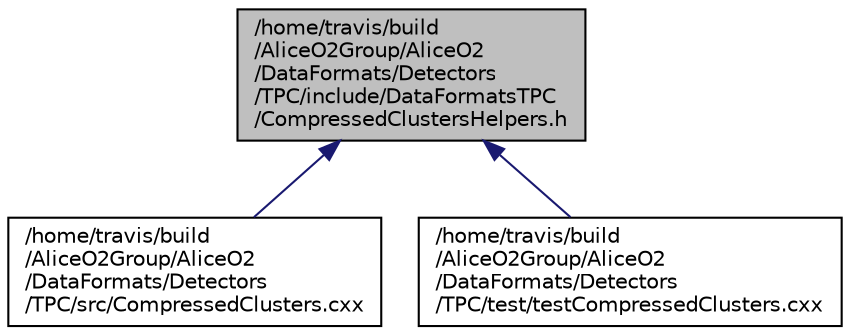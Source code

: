 digraph "/home/travis/build/AliceO2Group/AliceO2/DataFormats/Detectors/TPC/include/DataFormatsTPC/CompressedClustersHelpers.h"
{
 // INTERACTIVE_SVG=YES
  bgcolor="transparent";
  edge [fontname="Helvetica",fontsize="10",labelfontname="Helvetica",labelfontsize="10"];
  node [fontname="Helvetica",fontsize="10",shape=record];
  Node9 [label="/home/travis/build\l/AliceO2Group/AliceO2\l/DataFormats/Detectors\l/TPC/include/DataFormatsTPC\l/CompressedClustersHelpers.h",height=0.2,width=0.4,color="black", fillcolor="grey75", style="filled", fontcolor="black"];
  Node9 -> Node10 [dir="back",color="midnightblue",fontsize="10",style="solid",fontname="Helvetica"];
  Node10 [label="/home/travis/build\l/AliceO2Group/AliceO2\l/DataFormats/Detectors\l/TPC/src/CompressedClusters.cxx",height=0.2,width=0.4,color="black",URL="$d3/dc9/CompressedClusters_8cxx.html",tooltip="Container to store compressed TPC cluster data. "];
  Node9 -> Node11 [dir="back",color="midnightblue",fontsize="10",style="solid",fontname="Helvetica"];
  Node11 [label="/home/travis/build\l/AliceO2Group/AliceO2\l/DataFormats/Detectors\l/TPC/test/testCompressedClusters.cxx",height=0.2,width=0.4,color="black",URL="$df/d64/testCompressedClusters_8cxx.html"];
}
